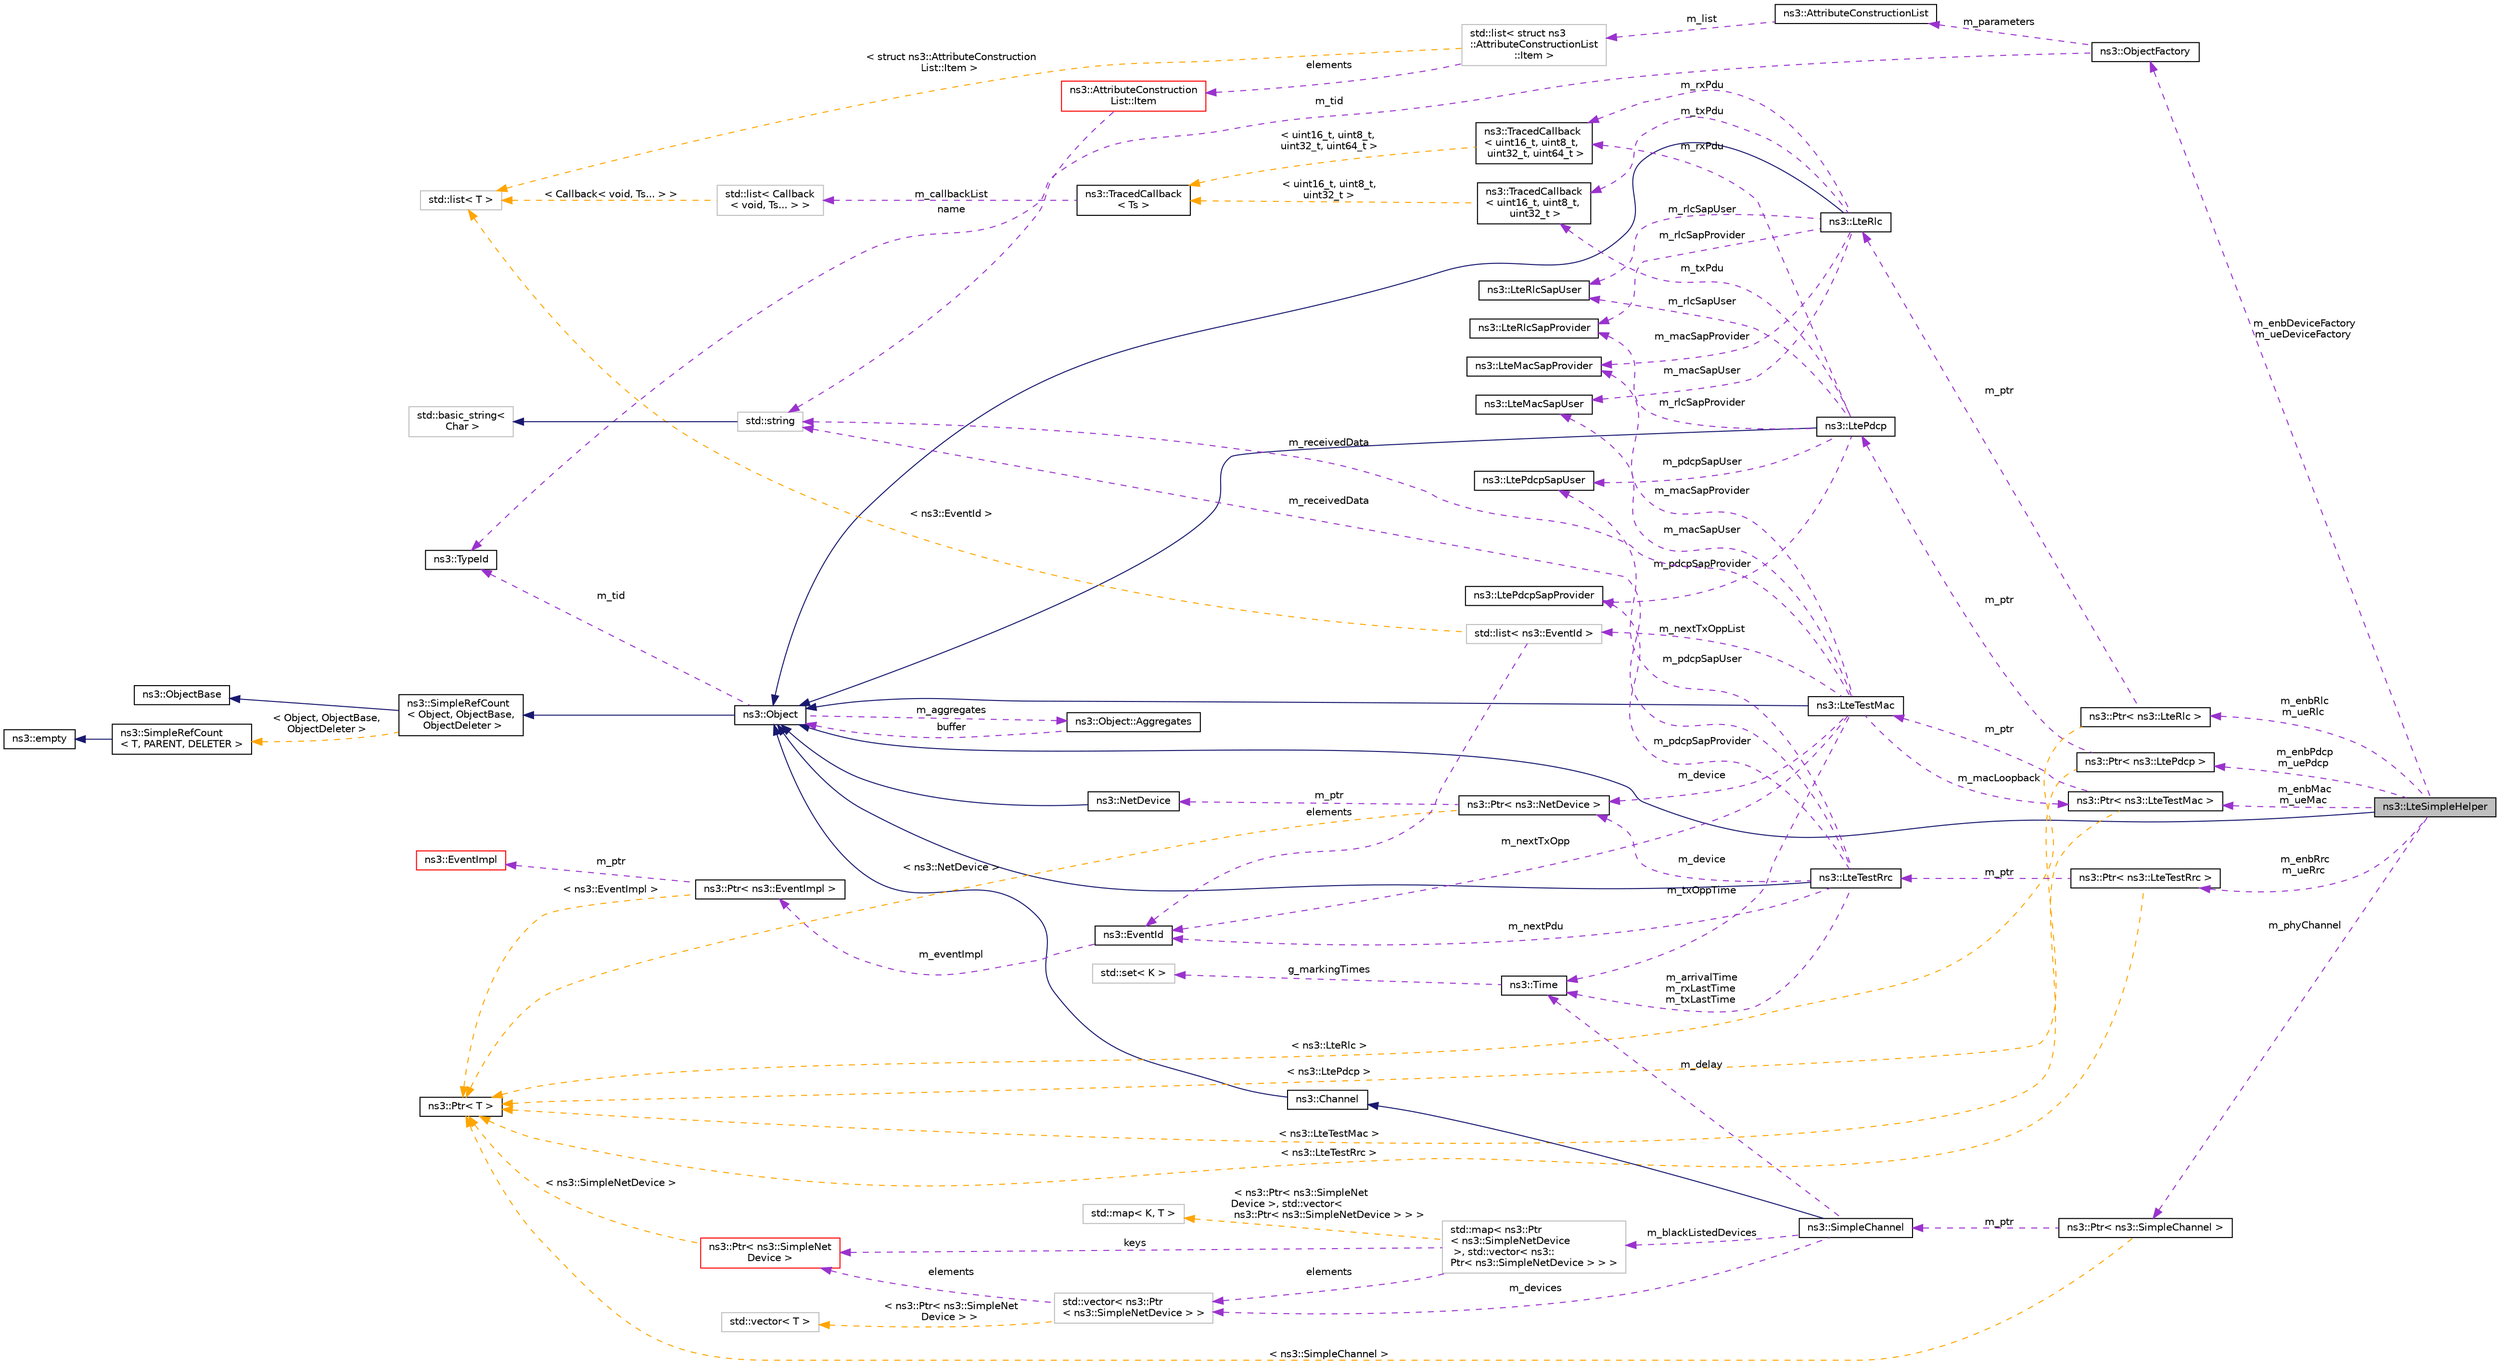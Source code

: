 digraph "ns3::LteSimpleHelper"
{
 // LATEX_PDF_SIZE
  edge [fontname="Helvetica",fontsize="10",labelfontname="Helvetica",labelfontsize="10"];
  node [fontname="Helvetica",fontsize="10",shape=record];
  rankdir="LR";
  Node1 [label="ns3::LteSimpleHelper",height=0.2,width=0.4,color="black", fillcolor="grey75", style="filled", fontcolor="black",tooltip="A simplified version of LteHelper, that is used for creation and configuration of LTE entities for te..."];
  Node2 -> Node1 [dir="back",color="midnightblue",fontsize="10",style="solid",fontname="Helvetica"];
  Node2 [label="ns3::Object",height=0.2,width=0.4,color="black", fillcolor="white", style="filled",URL="$classns3_1_1_object.html",tooltip="A base class which provides memory management and object aggregation."];
  Node3 -> Node2 [dir="back",color="midnightblue",fontsize="10",style="solid",fontname="Helvetica"];
  Node3 [label="ns3::SimpleRefCount\l\< Object, ObjectBase,\l ObjectDeleter \>",height=0.2,width=0.4,color="black", fillcolor="white", style="filled",URL="$classns3_1_1_simple_ref_count.html",tooltip=" "];
  Node4 -> Node3 [dir="back",color="midnightblue",fontsize="10",style="solid",fontname="Helvetica"];
  Node4 [label="ns3::ObjectBase",height=0.2,width=0.4,color="black", fillcolor="white", style="filled",URL="$classns3_1_1_object_base.html",tooltip="Anchor the ns-3 type and attribute system."];
  Node5 -> Node3 [dir="back",color="orange",fontsize="10",style="dashed",label=" \< Object, ObjectBase,\l ObjectDeleter \>" ,fontname="Helvetica"];
  Node5 [label="ns3::SimpleRefCount\l\< T, PARENT, DELETER \>",height=0.2,width=0.4,color="black", fillcolor="white", style="filled",URL="$classns3_1_1_simple_ref_count.html",tooltip="A template-based reference counting class."];
  Node6 -> Node5 [dir="back",color="midnightblue",fontsize="10",style="solid",fontname="Helvetica"];
  Node6 [label="ns3::empty",height=0.2,width=0.4,color="black", fillcolor="white", style="filled",URL="$classns3_1_1empty.html",tooltip="make Callback use a separate empty type"];
  Node7 -> Node2 [dir="back",color="darkorchid3",fontsize="10",style="dashed",label=" m_tid" ,fontname="Helvetica"];
  Node7 [label="ns3::TypeId",height=0.2,width=0.4,color="black", fillcolor="white", style="filled",URL="$classns3_1_1_type_id.html",tooltip="a unique identifier for an interface."];
  Node8 -> Node2 [dir="back",color="darkorchid3",fontsize="10",style="dashed",label=" m_aggregates" ,fontname="Helvetica"];
  Node8 [label="ns3::Object::Aggregates",height=0.2,width=0.4,color="black", fillcolor="white", style="filled",URL="$structns3_1_1_object_1_1_aggregates.html",tooltip="The list of Objects aggregated to this one."];
  Node2 -> Node8 [dir="back",color="darkorchid3",fontsize="10",style="dashed",label=" buffer" ,fontname="Helvetica"];
  Node9 -> Node1 [dir="back",color="darkorchid3",fontsize="10",style="dashed",label=" m_enbPdcp\nm_uePdcp" ,fontname="Helvetica"];
  Node9 [label="ns3::Ptr\< ns3::LtePdcp \>",height=0.2,width=0.4,color="black", fillcolor="white", style="filled",URL="$classns3_1_1_ptr.html",tooltip=" "];
  Node10 -> Node9 [dir="back",color="darkorchid3",fontsize="10",style="dashed",label=" m_ptr" ,fontname="Helvetica"];
  Node10 [label="ns3::LtePdcp",height=0.2,width=0.4,color="black", fillcolor="white", style="filled",URL="$classns3_1_1_lte_pdcp.html",tooltip="LTE PDCP entity, see 3GPP TS 36.323."];
  Node2 -> Node10 [dir="back",color="midnightblue",fontsize="10",style="solid",fontname="Helvetica"];
  Node11 -> Node10 [dir="back",color="darkorchid3",fontsize="10",style="dashed",label=" m_rlcSapProvider" ,fontname="Helvetica"];
  Node11 [label="ns3::LteRlcSapProvider",height=0.2,width=0.4,color="black", fillcolor="white", style="filled",URL="$classns3_1_1_lte_rlc_sap_provider.html",tooltip="Service Access Point (SAP) offered by the UM-RLC and AM-RLC entities to the PDCP entity See 3GPP 36...."];
  Node12 -> Node10 [dir="back",color="darkorchid3",fontsize="10",style="dashed",label=" m_rxPdu" ,fontname="Helvetica"];
  Node12 [label="ns3::TracedCallback\l\< uint16_t, uint8_t,\l uint32_t, uint64_t \>",height=0.2,width=0.4,color="black", fillcolor="white", style="filled",URL="$classns3_1_1_traced_callback.html",tooltip=" "];
  Node13 -> Node12 [dir="back",color="orange",fontsize="10",style="dashed",label=" \< uint16_t, uint8_t,\l uint32_t, uint64_t \>" ,fontname="Helvetica"];
  Node13 [label="ns3::TracedCallback\l\< Ts \>",height=0.2,width=0.4,color="black", fillcolor="white", style="filled",URL="$classns3_1_1_traced_callback.html",tooltip="Forward calls to a chain of Callback."];
  Node14 -> Node13 [dir="back",color="darkorchid3",fontsize="10",style="dashed",label=" m_callbackList" ,fontname="Helvetica"];
  Node14 [label="std::list\< Callback\l\< void, Ts... \> \>",height=0.2,width=0.4,color="grey75", fillcolor="white", style="filled",tooltip=" "];
  Node22 -> Node14 [dir="back",color="orange",fontsize="10",style="dashed",label=" \< Callback\< void, Ts... \> \>" ,fontname="Helvetica"];
  Node22 [label="std::list\< T \>",height=0.2,width=0.4,color="grey75", fillcolor="white", style="filled",tooltip=" "];
  Node24 -> Node10 [dir="back",color="darkorchid3",fontsize="10",style="dashed",label=" m_rlcSapUser" ,fontname="Helvetica"];
  Node24 [label="ns3::LteRlcSapUser",height=0.2,width=0.4,color="black", fillcolor="white", style="filled",URL="$classns3_1_1_lte_rlc_sap_user.html",tooltip="Service Access Point (SAP) offered by the UM-RLC and AM-RLC entities to the PDCP entity See 3GPP 36...."];
  Node25 -> Node10 [dir="back",color="darkorchid3",fontsize="10",style="dashed",label=" m_pdcpSapProvider" ,fontname="Helvetica"];
  Node25 [label="ns3::LtePdcpSapProvider",height=0.2,width=0.4,color="black", fillcolor="white", style="filled",URL="$classns3_1_1_lte_pdcp_sap_provider.html",tooltip="Service Access Point (SAP) offered by the PDCP entity to the RRC entity See 3GPP 36...."];
  Node26 -> Node10 [dir="back",color="darkorchid3",fontsize="10",style="dashed",label=" m_txPdu" ,fontname="Helvetica"];
  Node26 [label="ns3::TracedCallback\l\< uint16_t, uint8_t,\l uint32_t \>",height=0.2,width=0.4,color="black", fillcolor="white", style="filled",URL="$classns3_1_1_traced_callback.html",tooltip=" "];
  Node13 -> Node26 [dir="back",color="orange",fontsize="10",style="dashed",label=" \< uint16_t, uint8_t,\l uint32_t \>" ,fontname="Helvetica"];
  Node27 -> Node10 [dir="back",color="darkorchid3",fontsize="10",style="dashed",label=" m_pdcpSapUser" ,fontname="Helvetica"];
  Node27 [label="ns3::LtePdcpSapUser",height=0.2,width=0.4,color="black", fillcolor="white", style="filled",URL="$classns3_1_1_lte_pdcp_sap_user.html",tooltip="Service Access Point (SAP) offered by the PDCP entity to the RRC entity See 3GPP 36...."];
  Node20 -> Node9 [dir="back",color="orange",fontsize="10",style="dashed",label=" \< ns3::LtePdcp \>" ,fontname="Helvetica"];
  Node20 [label="ns3::Ptr\< T \>",height=0.2,width=0.4,color="black", fillcolor="white", style="filled",URL="$classns3_1_1_ptr.html",tooltip="Smart pointer class similar to boost::intrusive_ptr."];
  Node28 -> Node1 [dir="back",color="darkorchid3",fontsize="10",style="dashed",label=" m_enbMac\nm_ueMac" ,fontname="Helvetica"];
  Node28 [label="ns3::Ptr\< ns3::LteTestMac \>",height=0.2,width=0.4,color="black", fillcolor="white", style="filled",URL="$classns3_1_1_ptr.html",tooltip=" "];
  Node29 -> Node28 [dir="back",color="darkorchid3",fontsize="10",style="dashed",label=" m_ptr" ,fontname="Helvetica"];
  Node29 [label="ns3::LteTestMac",height=0.2,width=0.4,color="black", fillcolor="white", style="filled",URL="$classns3_1_1_lte_test_mac.html",tooltip="This class implements a testing loopback MAC layer."];
  Node2 -> Node29 [dir="back",color="midnightblue",fontsize="10",style="solid",fontname="Helvetica"];
  Node30 -> Node29 [dir="back",color="darkorchid3",fontsize="10",style="dashed",label=" m_nextTxOpp" ,fontname="Helvetica"];
  Node30 [label="ns3::EventId",height=0.2,width=0.4,color="black", fillcolor="white", style="filled",URL="$classns3_1_1_event_id.html",tooltip="An identifier for simulation events."];
  Node31 -> Node30 [dir="back",color="darkorchid3",fontsize="10",style="dashed",label=" m_eventImpl" ,fontname="Helvetica"];
  Node31 [label="ns3::Ptr\< ns3::EventImpl \>",height=0.2,width=0.4,color="black", fillcolor="white", style="filled",URL="$classns3_1_1_ptr.html",tooltip=" "];
  Node32 -> Node31 [dir="back",color="darkorchid3",fontsize="10",style="dashed",label=" m_ptr" ,fontname="Helvetica"];
  Node32 [label="ns3::EventImpl",height=0.2,width=0.4,color="red", fillcolor="white", style="filled",URL="$classns3_1_1_event_impl.html",tooltip="A simulation event."];
  Node20 -> Node31 [dir="back",color="orange",fontsize="10",style="dashed",label=" \< ns3::EventImpl \>" ,fontname="Helvetica"];
  Node28 -> Node29 [dir="back",color="darkorchid3",fontsize="10",style="dashed",label=" m_macLoopback" ,fontname="Helvetica"];
  Node34 -> Node29 [dir="back",color="darkorchid3",fontsize="10",style="dashed",label=" m_nextTxOppList" ,fontname="Helvetica"];
  Node34 [label="std::list\< ns3::EventId \>",height=0.2,width=0.4,color="grey75", fillcolor="white", style="filled",tooltip=" "];
  Node30 -> Node34 [dir="back",color="darkorchid3",fontsize="10",style="dashed",label=" elements" ,fontname="Helvetica"];
  Node22 -> Node34 [dir="back",color="orange",fontsize="10",style="dashed",label=" \< ns3::EventId \>" ,fontname="Helvetica"];
  Node35 -> Node29 [dir="back",color="darkorchid3",fontsize="10",style="dashed",label=" m_device" ,fontname="Helvetica"];
  Node35 [label="ns3::Ptr\< ns3::NetDevice \>",height=0.2,width=0.4,color="black", fillcolor="white", style="filled",URL="$classns3_1_1_ptr.html",tooltip=" "];
  Node36 -> Node35 [dir="back",color="darkorchid3",fontsize="10",style="dashed",label=" m_ptr" ,fontname="Helvetica"];
  Node36 [label="ns3::NetDevice",height=0.2,width=0.4,color="black", fillcolor="white", style="filled",URL="$classns3_1_1_net_device.html",tooltip="Network layer to device interface."];
  Node2 -> Node36 [dir="back",color="midnightblue",fontsize="10",style="solid",fontname="Helvetica"];
  Node20 -> Node35 [dir="back",color="orange",fontsize="10",style="dashed",label=" \< ns3::NetDevice \>" ,fontname="Helvetica"];
  Node37 -> Node29 [dir="back",color="darkorchid3",fontsize="10",style="dashed",label=" m_txOppTime" ,fontname="Helvetica"];
  Node37 [label="ns3::Time",height=0.2,width=0.4,color="black", fillcolor="white", style="filled",URL="$classns3_1_1_time.html",tooltip="Simulation virtual time values and global simulation resolution."];
  Node38 -> Node37 [dir="back",color="darkorchid3",fontsize="10",style="dashed",label=" g_markingTimes" ,fontname="Helvetica"];
  Node38 [label="std::set\< K \>",height=0.2,width=0.4,color="grey75", fillcolor="white", style="filled",tooltip=" "];
  Node40 -> Node29 [dir="back",color="darkorchid3",fontsize="10",style="dashed",label=" m_receivedData" ,fontname="Helvetica"];
  Node40 [label="std::string",height=0.2,width=0.4,color="grey75", fillcolor="white", style="filled",tooltip=" "];
  Node41 -> Node40 [dir="back",color="midnightblue",fontsize="10",style="solid",fontname="Helvetica"];
  Node41 [label="std::basic_string\<\l Char \>",height=0.2,width=0.4,color="grey75", fillcolor="white", style="filled",tooltip=" "];
  Node42 -> Node29 [dir="back",color="darkorchid3",fontsize="10",style="dashed",label=" m_macSapUser" ,fontname="Helvetica"];
  Node42 [label="ns3::LteMacSapUser",height=0.2,width=0.4,color="black", fillcolor="white", style="filled",URL="$classns3_1_1_lte_mac_sap_user.html",tooltip="Service Access Point (SAP) offered by the MAC to the RLC See Femto Forum MAC Scheduler Interface Spec..."];
  Node43 -> Node29 [dir="back",color="darkorchid3",fontsize="10",style="dashed",label=" m_macSapProvider" ,fontname="Helvetica"];
  Node43 [label="ns3::LteMacSapProvider",height=0.2,width=0.4,color="black", fillcolor="white", style="filled",URL="$classns3_1_1_lte_mac_sap_provider.html",tooltip="Service Access Point (SAP) offered by the MAC to the RLC See Femto Forum MAC Scheduler Interface Spec..."];
  Node20 -> Node28 [dir="back",color="orange",fontsize="10",style="dashed",label=" \< ns3::LteTestMac \>" ,fontname="Helvetica"];
  Node44 -> Node1 [dir="back",color="darkorchid3",fontsize="10",style="dashed",label=" m_enbDeviceFactory\nm_ueDeviceFactory" ,fontname="Helvetica"];
  Node44 [label="ns3::ObjectFactory",height=0.2,width=0.4,color="black", fillcolor="white", style="filled",URL="$classns3_1_1_object_factory.html",tooltip="Instantiate subclasses of ns3::Object."];
  Node7 -> Node44 [dir="back",color="darkorchid3",fontsize="10",style="dashed",label=" m_tid" ,fontname="Helvetica"];
  Node45 -> Node44 [dir="back",color="darkorchid3",fontsize="10",style="dashed",label=" m_parameters" ,fontname="Helvetica"];
  Node45 [label="ns3::AttributeConstructionList",height=0.2,width=0.4,color="black", fillcolor="white", style="filled",URL="$classns3_1_1_attribute_construction_list.html",tooltip="List of Attribute name, value and checker triples used to construct Objects."];
  Node46 -> Node45 [dir="back",color="darkorchid3",fontsize="10",style="dashed",label=" m_list" ,fontname="Helvetica"];
  Node46 [label="std::list\< struct ns3\l::AttributeConstructionList\l::Item \>",height=0.2,width=0.4,color="grey75", fillcolor="white", style="filled",tooltip=" "];
  Node47 -> Node46 [dir="back",color="darkorchid3",fontsize="10",style="dashed",label=" elements" ,fontname="Helvetica"];
  Node47 [label="ns3::AttributeConstruction\lList::Item",height=0.2,width=0.4,color="red", fillcolor="white", style="filled",URL="$structns3_1_1_attribute_construction_list_1_1_item.html",tooltip="A single Attribute triple."];
  Node40 -> Node47 [dir="back",color="darkorchid3",fontsize="10",style="dashed",label=" name" ,fontname="Helvetica"];
  Node22 -> Node46 [dir="back",color="orange",fontsize="10",style="dashed",label=" \< struct ns3::AttributeConstruction\lList::Item \>" ,fontname="Helvetica"];
  Node54 -> Node1 [dir="back",color="darkorchid3",fontsize="10",style="dashed",label=" m_enbRlc\nm_ueRlc" ,fontname="Helvetica"];
  Node54 [label="ns3::Ptr\< ns3::LteRlc \>",height=0.2,width=0.4,color="black", fillcolor="white", style="filled",URL="$classns3_1_1_ptr.html",tooltip=" "];
  Node55 -> Node54 [dir="back",color="darkorchid3",fontsize="10",style="dashed",label=" m_ptr" ,fontname="Helvetica"];
  Node55 [label="ns3::LteRlc",height=0.2,width=0.4,color="black", fillcolor="white", style="filled",URL="$classns3_1_1_lte_rlc.html",tooltip="This abstract base class defines the API to interact with the Radio Link Control (LTE_RLC) in LTE,..."];
  Node2 -> Node55 [dir="back",color="midnightblue",fontsize="10",style="solid",fontname="Helvetica"];
  Node11 -> Node55 [dir="back",color="darkorchid3",fontsize="10",style="dashed",label=" m_rlcSapProvider" ,fontname="Helvetica"];
  Node12 -> Node55 [dir="back",color="darkorchid3",fontsize="10",style="dashed",label=" m_rxPdu" ,fontname="Helvetica"];
  Node24 -> Node55 [dir="back",color="darkorchid3",fontsize="10",style="dashed",label=" m_rlcSapUser" ,fontname="Helvetica"];
  Node42 -> Node55 [dir="back",color="darkorchid3",fontsize="10",style="dashed",label=" m_macSapUser" ,fontname="Helvetica"];
  Node26 -> Node55 [dir="back",color="darkorchid3",fontsize="10",style="dashed",label=" m_txPdu" ,fontname="Helvetica"];
  Node43 -> Node55 [dir="back",color="darkorchid3",fontsize="10",style="dashed",label=" m_macSapProvider" ,fontname="Helvetica"];
  Node20 -> Node54 [dir="back",color="orange",fontsize="10",style="dashed",label=" \< ns3::LteRlc \>" ,fontname="Helvetica"];
  Node56 -> Node1 [dir="back",color="darkorchid3",fontsize="10",style="dashed",label=" m_enbRrc\nm_ueRrc" ,fontname="Helvetica"];
  Node56 [label="ns3::Ptr\< ns3::LteTestRrc \>",height=0.2,width=0.4,color="black", fillcolor="white", style="filled",URL="$classns3_1_1_ptr.html",tooltip=" "];
  Node57 -> Node56 [dir="back",color="darkorchid3",fontsize="10",style="dashed",label=" m_ptr" ,fontname="Helvetica"];
  Node57 [label="ns3::LteTestRrc",height=0.2,width=0.4,color="black", fillcolor="white", style="filled",URL="$classns3_1_1_lte_test_rrc.html",tooltip="This class implements a testing RRC entity."];
  Node2 -> Node57 [dir="back",color="midnightblue",fontsize="10",style="solid",fontname="Helvetica"];
  Node30 -> Node57 [dir="back",color="darkorchid3",fontsize="10",style="dashed",label=" m_nextPdu" ,fontname="Helvetica"];
  Node35 -> Node57 [dir="back",color="darkorchid3",fontsize="10",style="dashed",label=" m_device" ,fontname="Helvetica"];
  Node37 -> Node57 [dir="back",color="darkorchid3",fontsize="10",style="dashed",label=" m_arrivalTime\nm_rxLastTime\nm_txLastTime" ,fontname="Helvetica"];
  Node40 -> Node57 [dir="back",color="darkorchid3",fontsize="10",style="dashed",label=" m_receivedData" ,fontname="Helvetica"];
  Node25 -> Node57 [dir="back",color="darkorchid3",fontsize="10",style="dashed",label=" m_pdcpSapProvider" ,fontname="Helvetica"];
  Node27 -> Node57 [dir="back",color="darkorchid3",fontsize="10",style="dashed",label=" m_pdcpSapUser" ,fontname="Helvetica"];
  Node20 -> Node56 [dir="back",color="orange",fontsize="10",style="dashed",label=" \< ns3::LteTestRrc \>" ,fontname="Helvetica"];
  Node58 -> Node1 [dir="back",color="darkorchid3",fontsize="10",style="dashed",label=" m_phyChannel" ,fontname="Helvetica"];
  Node58 [label="ns3::Ptr\< ns3::SimpleChannel \>",height=0.2,width=0.4,color="black", fillcolor="white", style="filled",URL="$classns3_1_1_ptr.html",tooltip=" "];
  Node59 -> Node58 [dir="back",color="darkorchid3",fontsize="10",style="dashed",label=" m_ptr" ,fontname="Helvetica"];
  Node59 [label="ns3::SimpleChannel",height=0.2,width=0.4,color="black", fillcolor="white", style="filled",URL="$classns3_1_1_simple_channel.html",tooltip="A simple channel, for simple things and testing."];
  Node60 -> Node59 [dir="back",color="midnightblue",fontsize="10",style="solid",fontname="Helvetica"];
  Node60 [label="ns3::Channel",height=0.2,width=0.4,color="black", fillcolor="white", style="filled",URL="$classns3_1_1_channel.html",tooltip="Abstract Channel Base Class."];
  Node2 -> Node60 [dir="back",color="midnightblue",fontsize="10",style="solid",fontname="Helvetica"];
  Node61 -> Node59 [dir="back",color="darkorchid3",fontsize="10",style="dashed",label=" m_devices" ,fontname="Helvetica"];
  Node61 [label="std::vector\< ns3::Ptr\l\< ns3::SimpleNetDevice \> \>",height=0.2,width=0.4,color="grey75", fillcolor="white", style="filled",tooltip=" "];
  Node62 -> Node61 [dir="back",color="darkorchid3",fontsize="10",style="dashed",label=" elements" ,fontname="Helvetica"];
  Node62 [label="ns3::Ptr\< ns3::SimpleNet\lDevice \>",height=0.2,width=0.4,color="red", fillcolor="white", style="filled",URL="$classns3_1_1_ptr.html",tooltip=" "];
  Node20 -> Node62 [dir="back",color="orange",fontsize="10",style="dashed",label=" \< ns3::SimpleNetDevice \>" ,fontname="Helvetica"];
  Node73 -> Node61 [dir="back",color="orange",fontsize="10",style="dashed",label=" \< ns3::Ptr\< ns3::SimpleNet\lDevice \> \>" ,fontname="Helvetica"];
  Node73 [label="std::vector\< T \>",height=0.2,width=0.4,color="grey75", fillcolor="white", style="filled",tooltip=" "];
  Node94 -> Node59 [dir="back",color="darkorchid3",fontsize="10",style="dashed",label=" m_blackListedDevices" ,fontname="Helvetica"];
  Node94 [label="std::map\< ns3::Ptr\l\< ns3::SimpleNetDevice\l \>, std::vector\< ns3::\lPtr\< ns3::SimpleNetDevice \> \> \>",height=0.2,width=0.4,color="grey75", fillcolor="white", style="filled",tooltip=" "];
  Node62 -> Node94 [dir="back",color="darkorchid3",fontsize="10",style="dashed",label=" keys" ,fontname="Helvetica"];
  Node61 -> Node94 [dir="back",color="darkorchid3",fontsize="10",style="dashed",label=" elements" ,fontname="Helvetica"];
  Node95 -> Node94 [dir="back",color="orange",fontsize="10",style="dashed",label=" \< ns3::Ptr\< ns3::SimpleNet\lDevice \>, std::vector\<\l ns3::Ptr\< ns3::SimpleNetDevice \> \> \>" ,fontname="Helvetica"];
  Node95 [label="std::map\< K, T \>",height=0.2,width=0.4,color="grey75", fillcolor="white", style="filled",tooltip=" "];
  Node37 -> Node59 [dir="back",color="darkorchid3",fontsize="10",style="dashed",label=" m_delay" ,fontname="Helvetica"];
  Node20 -> Node58 [dir="back",color="orange",fontsize="10",style="dashed",label=" \< ns3::SimpleChannel \>" ,fontname="Helvetica"];
}
